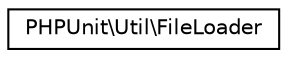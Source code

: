 digraph "Graphical Class Hierarchy"
{
  edge [fontname="Helvetica",fontsize="10",labelfontname="Helvetica",labelfontsize="10"];
  node [fontname="Helvetica",fontsize="10",shape=record];
  rankdir="LR";
  Node0 [label="PHPUnit\\Util\\FileLoader",height=0.2,width=0.4,color="black", fillcolor="white", style="filled",URL="$classPHPUnit_1_1Util_1_1FileLoader.html"];
}

